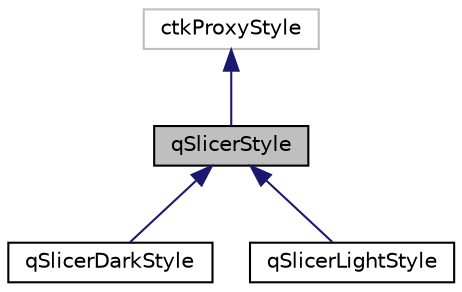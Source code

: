 digraph "qSlicerStyle"
{
  bgcolor="transparent";
  edge [fontname="Helvetica",fontsize="10",labelfontname="Helvetica",labelfontsize="10"];
  node [fontname="Helvetica",fontsize="10",shape=record];
  Node0 [label="qSlicerStyle",height=0.2,width=0.4,color="black", fillcolor="grey75", style="filled", fontcolor="black"];
  Node1 -> Node0 [dir="back",color="midnightblue",fontsize="10",style="solid",fontname="Helvetica"];
  Node1 [label="ctkProxyStyle",height=0.2,width=0.4,color="grey75"];
  Node0 -> Node2 [dir="back",color="midnightblue",fontsize="10",style="solid",fontname="Helvetica"];
  Node2 [label="qSlicerDarkStyle",height=0.2,width=0.4,color="black",URL="$classqSlicerDarkStyle.html"];
  Node0 -> Node3 [dir="back",color="midnightblue",fontsize="10",style="solid",fontname="Helvetica"];
  Node3 [label="qSlicerLightStyle",height=0.2,width=0.4,color="black",URL="$classqSlicerLightStyle.html"];
}
